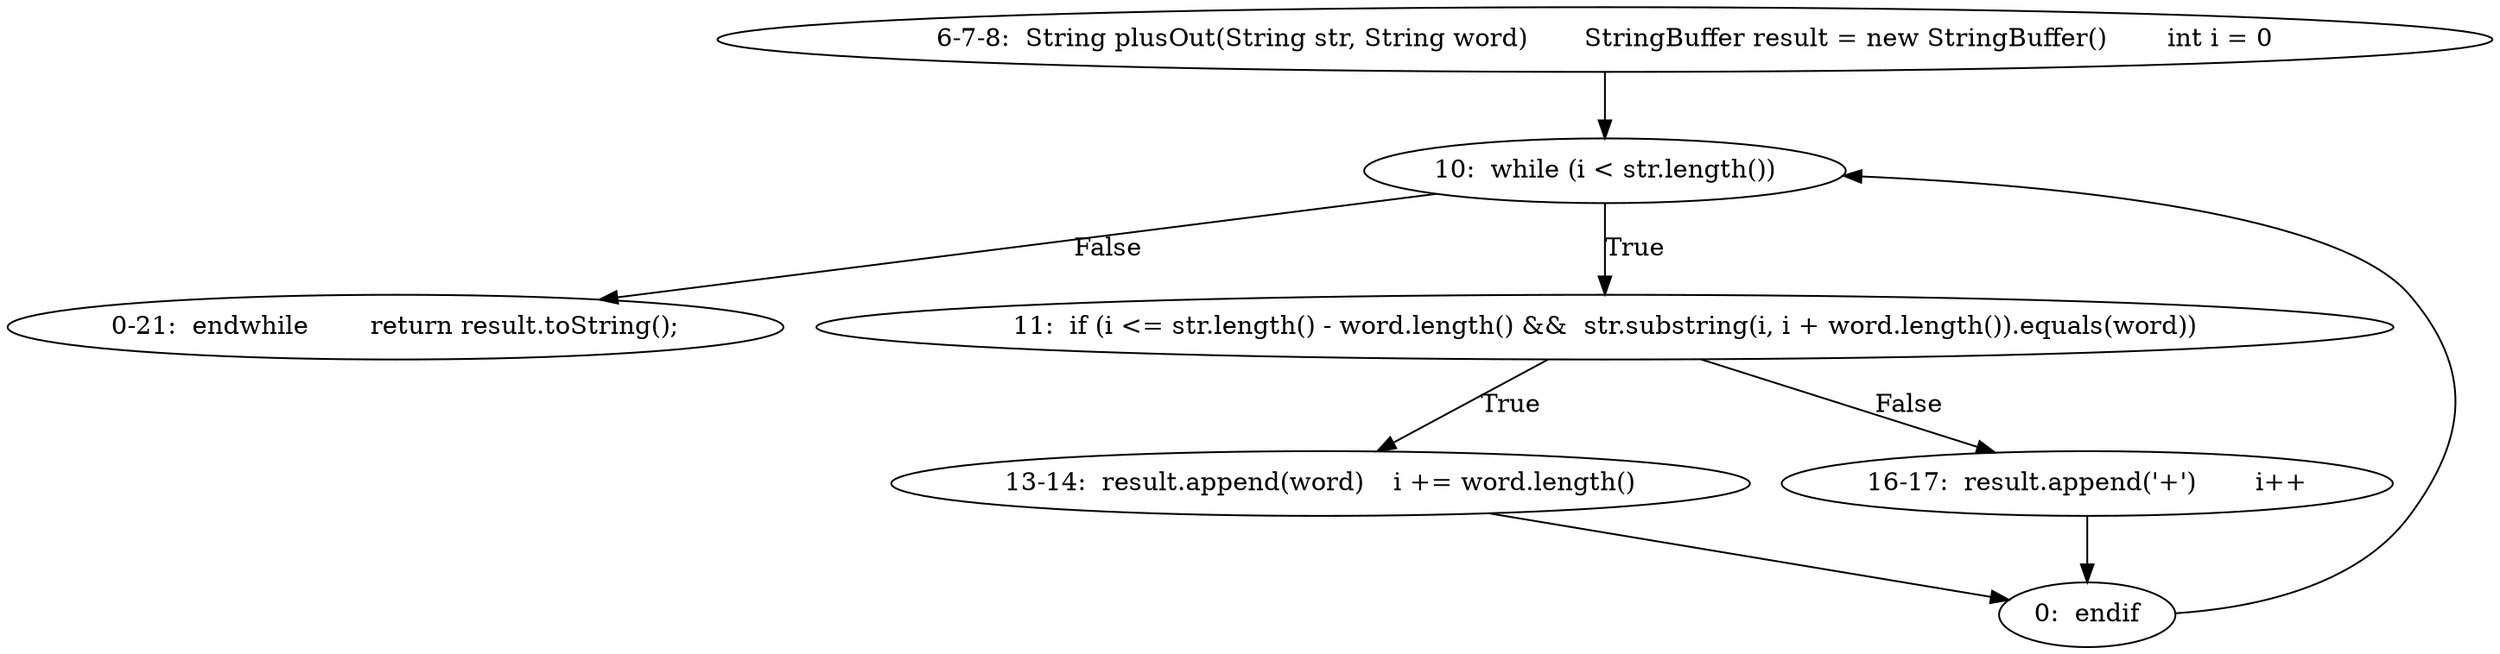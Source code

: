 digraph result_test { 
// graph-vertices
  a2  [label="6-7-8:  String plusOut(String str, String word)	StringBuffer result = new StringBuffer()	int i = 0"]; 
  3  [label="10:  while (i < str.length())"]; 
  a3  [label="0-21:  endwhile	return result.toString();"]; 
  5  [label="11:  if (i <= str.length() - word.length() &&  str.substring(i, i + word.length()).equals(word))"]; 
  a4  [label="13-14:  result.append(word)	i += word.length()"]; 
  8  [label="0:  endif"]; 
  a5  [label="16-17:  result.append('+')	i++"]; 
// graph-edges
  a2 -> 3;
  3 -> a3  [label="False"]; 
  3 -> 5  [label="True"]; 
  5 -> a4  [label="True"]; 
  a4 -> 8;
  5 -> a5  [label="False"]; 
  a5 -> 8;
  8 -> 3;
}